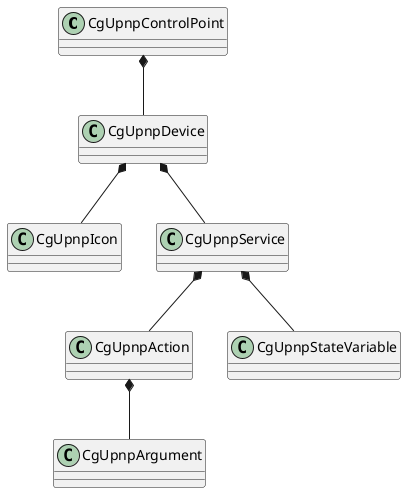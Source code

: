 @startuml
CgUpnpControlPoint *-- CgUpnpDevice
CgUpnpDevice *-- CgUpnpIcon
CgUpnpDevice *-- CgUpnpService
CgUpnpService *-- CgUpnpAction
CgUpnpAction *-- CgUpnpArgument
CgUpnpService *-- CgUpnpStateVariable
@enduml
